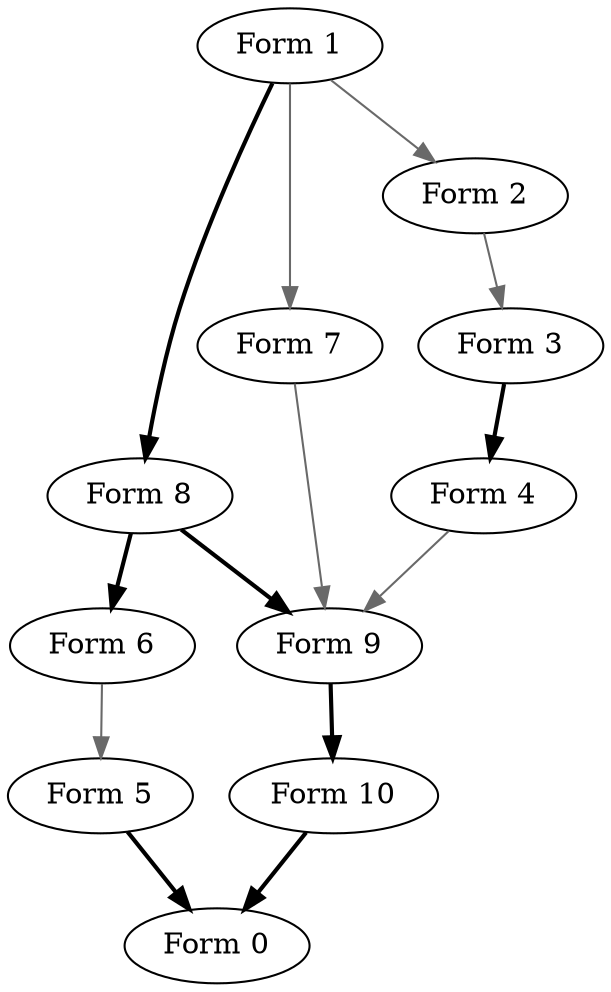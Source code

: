 digraph diagram {
	FORM10	 [label="Form 10"];
	FORM0	 [label="Form 0"];
	FORM10 -> FORM0	 [style=bold];
	FORM8	 [label="Form 8"];
	FORM6	 [label="Form 6"];
	FORM8 -> FORM6	 [style=bold];
	FORM9	 [label="Form 9"];
	FORM8 -> FORM9	 [style=bold];
	FORM7	 [label="Form 7"];
	FORM7 -> FORM9[color=dimgray];
	FORM5	 [label="Form 5"];
	FORM6 -> FORM5[color=dimgray];
	FORM5 -> FORM0	 [style=bold];
	FORM4	 [label="Form 4"];
	FORM4 -> FORM9[color=dimgray];
	FORM9 -> FORM10	 [style=bold];
	FORM2	 [label="Form 2"];
	FORM3	 [label="Form 3"];
	FORM2 -> FORM3[color=dimgray];
	FORM3 -> FORM4	 [style=bold];
	FORM1	 [label="Form 1"];
	FORM1 -> FORM8	 [style=bold];
	FORM1 -> FORM7[color=dimgray];
	FORM1 -> FORM2[color=dimgray];
}

